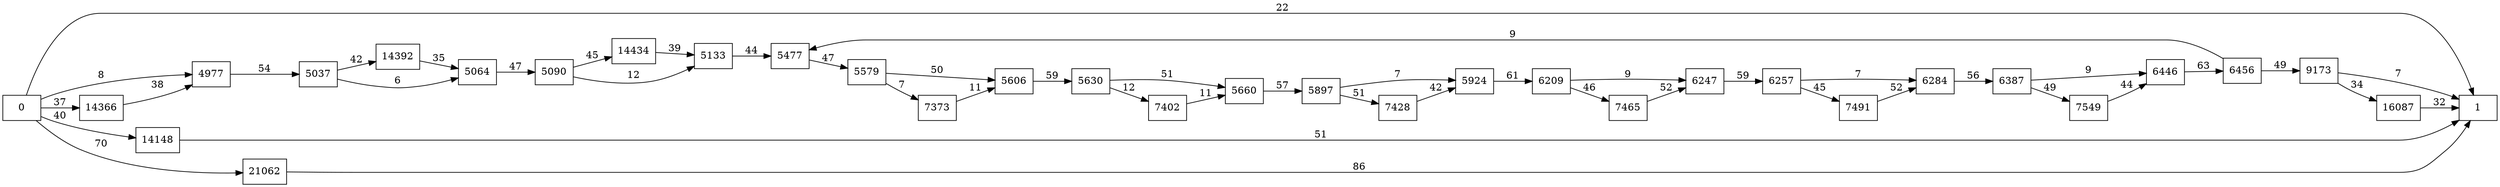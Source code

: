 digraph {
	graph [rankdir=LR]
	node [shape=rectangle]
	4977 -> 5037 [label=54]
	5037 -> 5064 [label=6]
	5037 -> 14392 [label=42]
	5064 -> 5090 [label=47]
	5090 -> 5133 [label=12]
	5090 -> 14434 [label=45]
	5133 -> 5477 [label=44]
	5477 -> 5579 [label=47]
	5579 -> 5606 [label=50]
	5579 -> 7373 [label=7]
	5606 -> 5630 [label=59]
	5630 -> 5660 [label=51]
	5630 -> 7402 [label=12]
	5660 -> 5897 [label=57]
	5897 -> 5924 [label=7]
	5897 -> 7428 [label=51]
	5924 -> 6209 [label=61]
	6209 -> 6247 [label=9]
	6209 -> 7465 [label=46]
	6247 -> 6257 [label=59]
	6257 -> 6284 [label=7]
	6257 -> 7491 [label=45]
	6284 -> 6387 [label=56]
	6387 -> 6446 [label=9]
	6387 -> 7549 [label=49]
	6446 -> 6456 [label=63]
	6456 -> 5477 [label=9]
	6456 -> 9173 [label=49]
	7373 -> 5606 [label=11]
	7402 -> 5660 [label=11]
	7428 -> 5924 [label=42]
	7465 -> 6247 [label=52]
	7491 -> 6284 [label=52]
	7549 -> 6446 [label=44]
	9173 -> 1 [label=7]
	9173 -> 16087 [label=34]
	14148 -> 1 [label=51]
	14366 -> 4977 [label=38]
	14392 -> 5064 [label=35]
	14434 -> 5133 [label=39]
	16087 -> 1 [label=32]
	21062 -> 1 [label=86]
	0 -> 4977 [label=8]
	0 -> 1 [label=22]
	0 -> 14148 [label=40]
	0 -> 14366 [label=37]
	0 -> 21062 [label=70]
}
